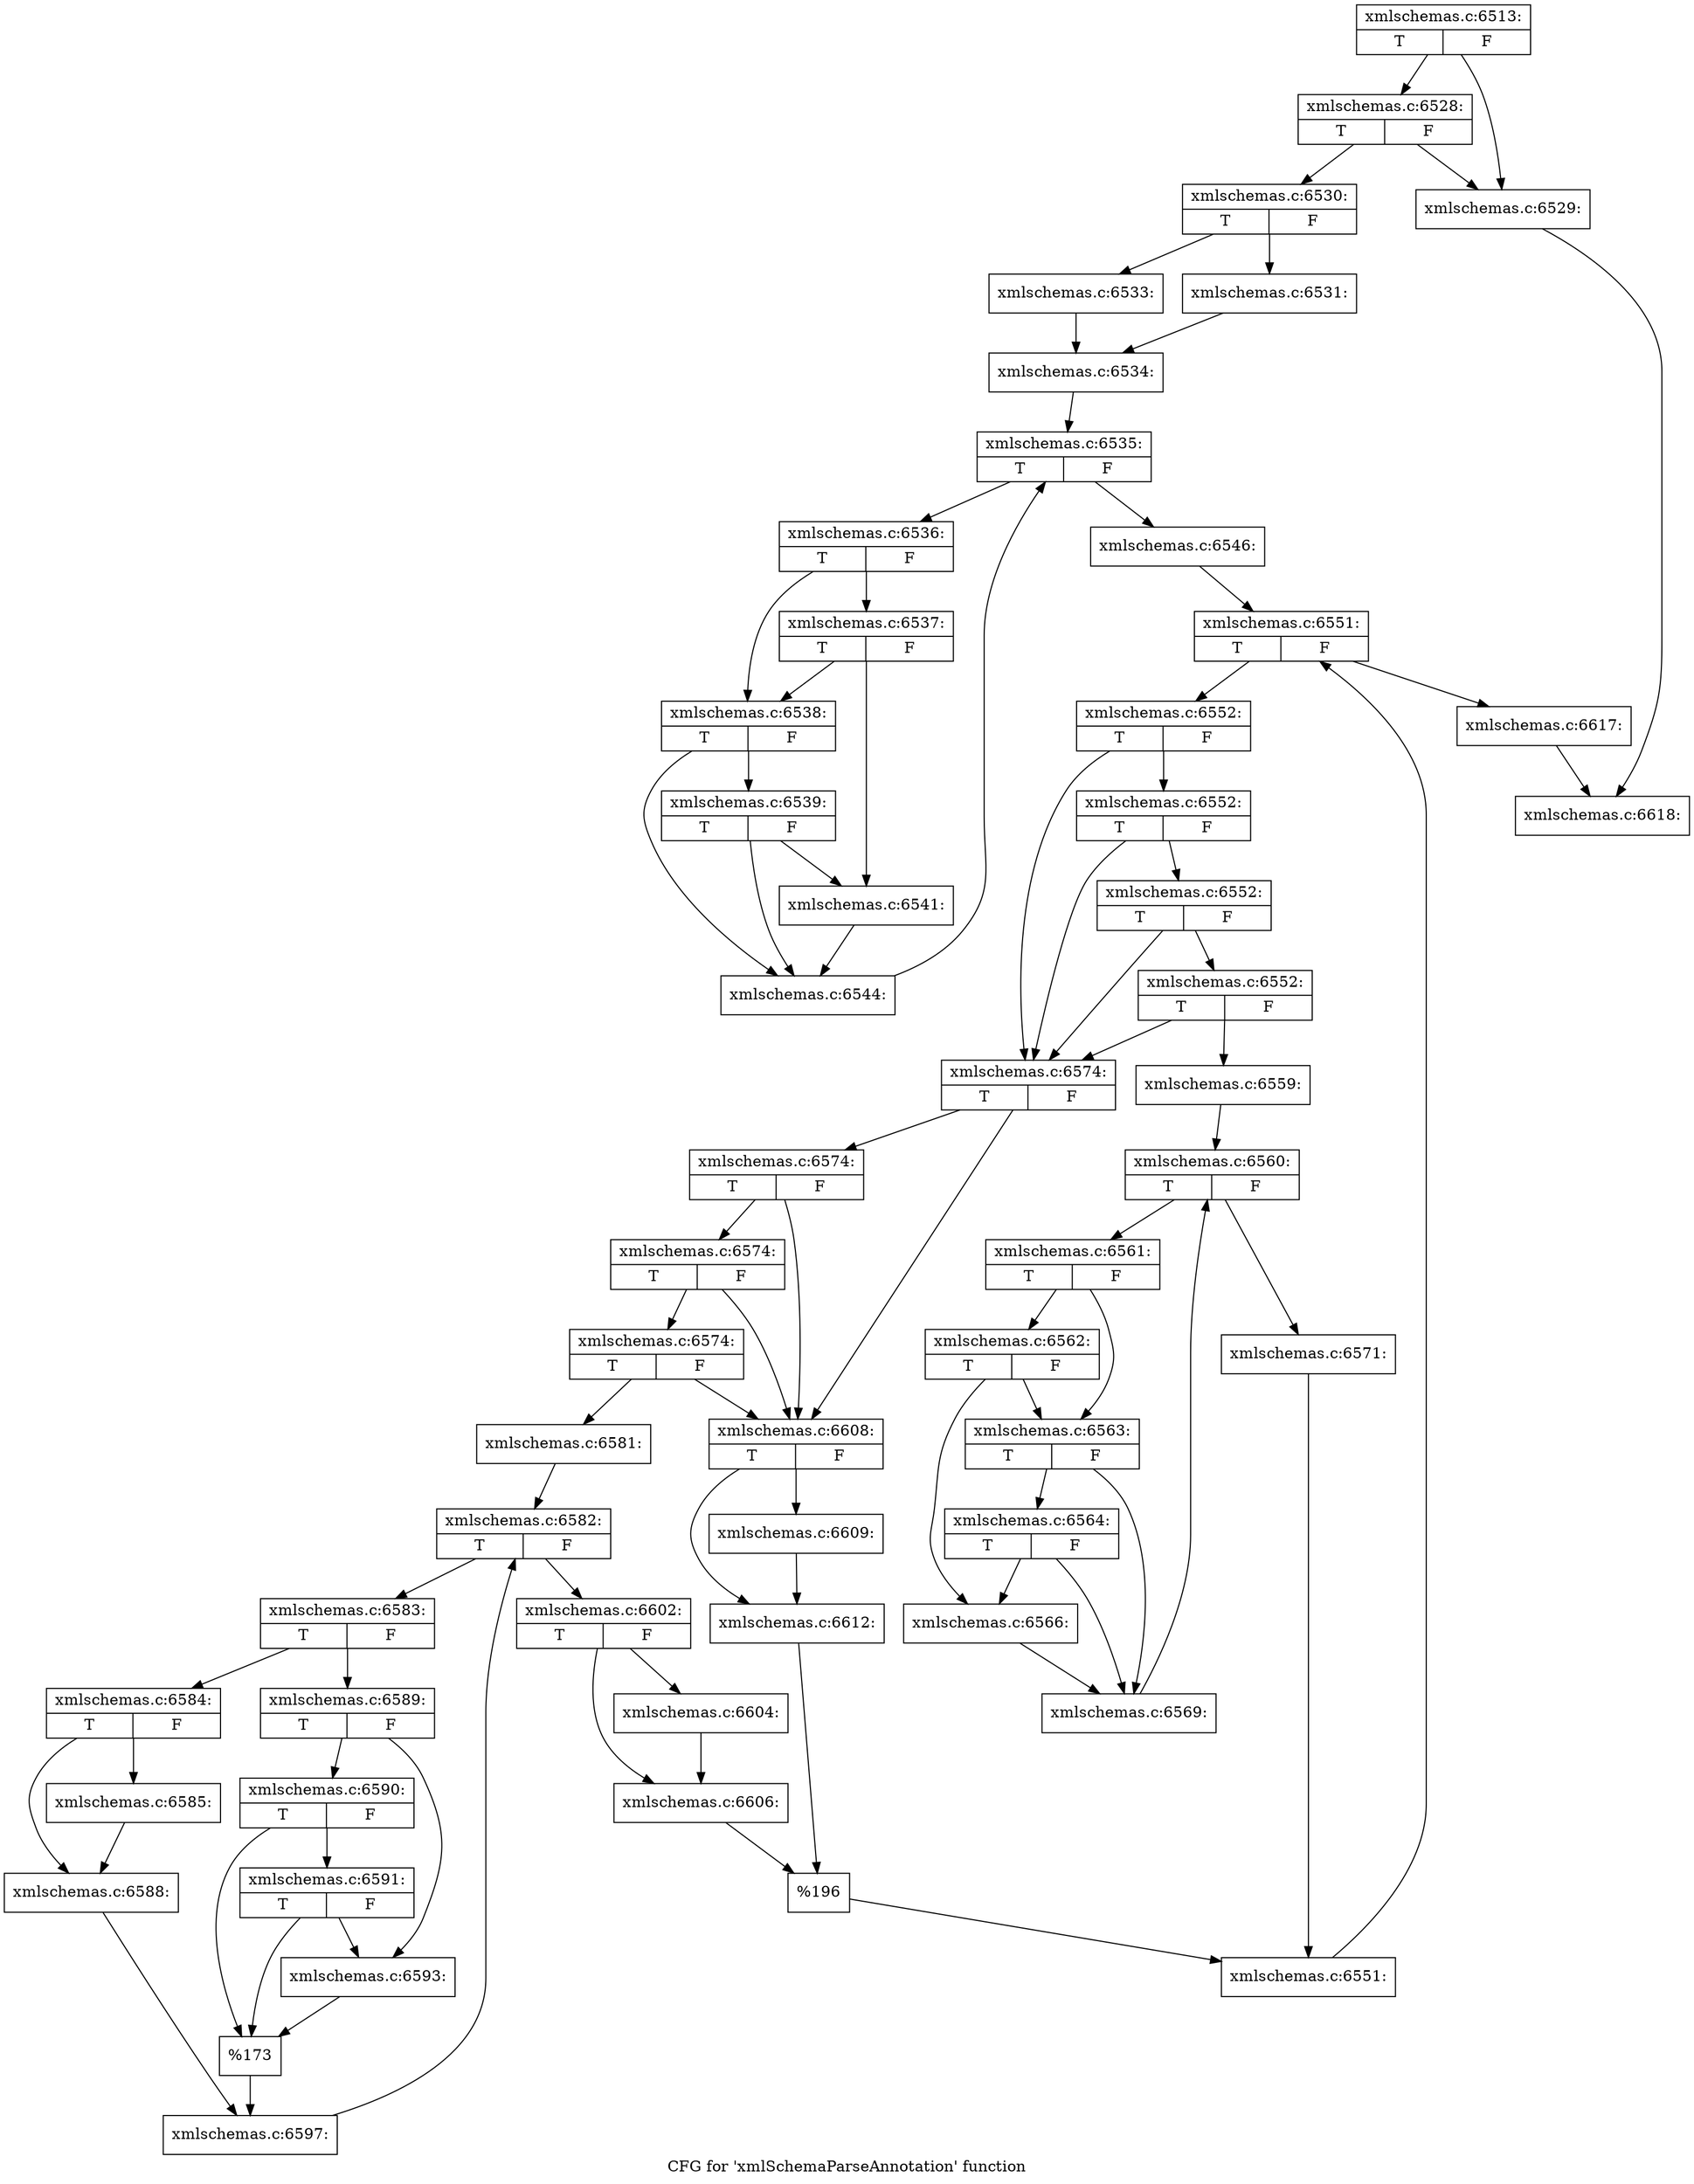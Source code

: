 digraph "CFG for 'xmlSchemaParseAnnotation' function" {
	label="CFG for 'xmlSchemaParseAnnotation' function";

	Node0x4cda040 [shape=record,label="{xmlschemas.c:6513:|{<s0>T|<s1>F}}"];
	Node0x4cda040 -> Node0x4cf97a0;
	Node0x4cda040 -> Node0x4cf9840;
	Node0x4cf9840 [shape=record,label="{xmlschemas.c:6528:|{<s0>T|<s1>F}}"];
	Node0x4cf9840 -> Node0x4cf97a0;
	Node0x4cf9840 -> Node0x4cf97f0;
	Node0x4cf97a0 [shape=record,label="{xmlschemas.c:6529:}"];
	Node0x4cf97a0 -> Node0x4cda520;
	Node0x4cf97f0 [shape=record,label="{xmlschemas.c:6530:|{<s0>T|<s1>F}}"];
	Node0x4cf97f0 -> Node0x4cf9f00;
	Node0x4cf97f0 -> Node0x4cf9fa0;
	Node0x4cf9f00 [shape=record,label="{xmlschemas.c:6531:}"];
	Node0x4cf9f00 -> Node0x4cf9f50;
	Node0x4cf9fa0 [shape=record,label="{xmlschemas.c:6533:}"];
	Node0x4cf9fa0 -> Node0x4cf9f50;
	Node0x4cf9f50 [shape=record,label="{xmlschemas.c:6534:}"];
	Node0x4cf9f50 -> Node0x4cfaac0;
	Node0x4cfaac0 [shape=record,label="{xmlschemas.c:6535:|{<s0>T|<s1>F}}"];
	Node0x4cfaac0 -> Node0x4cfb450;
	Node0x4cfaac0 -> Node0x4cfb340;
	Node0x4cfb450 [shape=record,label="{xmlschemas.c:6536:|{<s0>T|<s1>F}}"];
	Node0x4cfb450 -> Node0x4cfb620;
	Node0x4cfb450 -> Node0x4cfb5d0;
	Node0x4cfb620 [shape=record,label="{xmlschemas.c:6537:|{<s0>T|<s1>F}}"];
	Node0x4cfb620 -> Node0x4cfb5d0;
	Node0x4cfb620 -> Node0x4cfb530;
	Node0x4cfb5d0 [shape=record,label="{xmlschemas.c:6538:|{<s0>T|<s1>F}}"];
	Node0x4cfb5d0 -> Node0x4cfbcf0;
	Node0x4cfb5d0 -> Node0x4cfb580;
	Node0x4cfbcf0 [shape=record,label="{xmlschemas.c:6539:|{<s0>T|<s1>F}}"];
	Node0x4cfbcf0 -> Node0x4cfb530;
	Node0x4cfbcf0 -> Node0x4cfb580;
	Node0x4cfb530 [shape=record,label="{xmlschemas.c:6541:}"];
	Node0x4cfb530 -> Node0x4cfb580;
	Node0x4cfb580 [shape=record,label="{xmlschemas.c:6544:}"];
	Node0x4cfb580 -> Node0x4cfaac0;
	Node0x4cfb340 [shape=record,label="{xmlschemas.c:6546:}"];
	Node0x4cfb340 -> Node0x4cfd4d0;
	Node0x4cfd4d0 [shape=record,label="{xmlschemas.c:6551:|{<s0>T|<s1>F}}"];
	Node0x4cfd4d0 -> Node0x4cfd880;
	Node0x4cfd4d0 -> Node0x4cfd6b0;
	Node0x4cfd880 [shape=record,label="{xmlschemas.c:6552:|{<s0>T|<s1>F}}"];
	Node0x4cfd880 -> Node0x4cfdb80;
	Node0x4cfd880 -> Node0x4cfda60;
	Node0x4cfdb80 [shape=record,label="{xmlschemas.c:6552:|{<s0>T|<s1>F}}"];
	Node0x4cfdb80 -> Node0x4cfdb30;
	Node0x4cfdb80 -> Node0x4cfda60;
	Node0x4cfdb30 [shape=record,label="{xmlschemas.c:6552:|{<s0>T|<s1>F}}"];
	Node0x4cfdb30 -> Node0x4cfdab0;
	Node0x4cfdb30 -> Node0x4cfda60;
	Node0x4cfdab0 [shape=record,label="{xmlschemas.c:6552:|{<s0>T|<s1>F}}"];
	Node0x4cfdab0 -> Node0x4cfd9c0;
	Node0x4cfdab0 -> Node0x4cfda60;
	Node0x4cfd9c0 [shape=record,label="{xmlschemas.c:6559:}"];
	Node0x4cfd9c0 -> Node0x4cfeab0;
	Node0x4cfeab0 [shape=record,label="{xmlschemas.c:6560:|{<s0>T|<s1>F}}"];
	Node0x4cfeab0 -> Node0x4cfee60;
	Node0x4cfeab0 -> Node0x4cfec90;
	Node0x4cfee60 [shape=record,label="{xmlschemas.c:6561:|{<s0>T|<s1>F}}"];
	Node0x4cfee60 -> Node0x4cff0c0;
	Node0x4cfee60 -> Node0x4cff040;
	Node0x4cff0c0 [shape=record,label="{xmlschemas.c:6562:|{<s0>T|<s1>F}}"];
	Node0x4cff0c0 -> Node0x4cff040;
	Node0x4cff0c0 -> Node0x4cfefa0;
	Node0x4cff040 [shape=record,label="{xmlschemas.c:6563:|{<s0>T|<s1>F}}"];
	Node0x4cff040 -> Node0x4cff8c0;
	Node0x4cff040 -> Node0x4cfeff0;
	Node0x4cff8c0 [shape=record,label="{xmlschemas.c:6564:|{<s0>T|<s1>F}}"];
	Node0x4cff8c0 -> Node0x4cfefa0;
	Node0x4cff8c0 -> Node0x4cfeff0;
	Node0x4cfefa0 [shape=record,label="{xmlschemas.c:6566:}"];
	Node0x4cfefa0 -> Node0x4cfeff0;
	Node0x4cfeff0 [shape=record,label="{xmlschemas.c:6569:}"];
	Node0x4cfeff0 -> Node0x4cfeab0;
	Node0x4cfec90 [shape=record,label="{xmlschemas.c:6571:}"];
	Node0x4cfec90 -> Node0x4cfda10;
	Node0x4cfda60 [shape=record,label="{xmlschemas.c:6574:|{<s0>T|<s1>F}}"];
	Node0x4cfda60 -> Node0x4d01720;
	Node0x4cfda60 -> Node0x4d00f20;
	Node0x4d01720 [shape=record,label="{xmlschemas.c:6574:|{<s0>T|<s1>F}}"];
	Node0x4d01720 -> Node0x4d016d0;
	Node0x4d01720 -> Node0x4d00f20;
	Node0x4d016d0 [shape=record,label="{xmlschemas.c:6574:|{<s0>T|<s1>F}}"];
	Node0x4d016d0 -> Node0x4d01250;
	Node0x4d016d0 -> Node0x4d00f20;
	Node0x4d01250 [shape=record,label="{xmlschemas.c:6574:|{<s0>T|<s1>F}}"];
	Node0x4d01250 -> Node0x42faaa0;
	Node0x4d01250 -> Node0x4d00f20;
	Node0x42faaa0 [shape=record,label="{xmlschemas.c:6581:}"];
	Node0x42faaa0 -> Node0x4d026d0;
	Node0x4d026d0 [shape=record,label="{xmlschemas.c:6582:|{<s0>T|<s1>F}}"];
	Node0x4d026d0 -> Node0x4d02a80;
	Node0x4d026d0 -> Node0x4d028b0;
	Node0x4d02a80 [shape=record,label="{xmlschemas.c:6583:|{<s0>T|<s1>F}}"];
	Node0x4d02a80 -> Node0x4d02bc0;
	Node0x4d02a80 -> Node0x4d02c60;
	Node0x4d02bc0 [shape=record,label="{xmlschemas.c:6584:|{<s0>T|<s1>F}}"];
	Node0x4d02bc0 -> Node0x4d03040;
	Node0x4d02bc0 -> Node0x4d02ff0;
	Node0x4d02ff0 [shape=record,label="{xmlschemas.c:6585:}"];
	Node0x4d02ff0 -> Node0x4d03040;
	Node0x4d03040 [shape=record,label="{xmlschemas.c:6588:}"];
	Node0x4d03040 -> Node0x4d02c10;
	Node0x4d02c60 [shape=record,label="{xmlschemas.c:6589:|{<s0>T|<s1>F}}"];
	Node0x4d02c60 -> Node0x4d03950;
	Node0x4d02c60 -> Node0x4d039f0;
	Node0x4d039f0 [shape=record,label="{xmlschemas.c:6590:|{<s0>T|<s1>F}}"];
	Node0x4d039f0 -> Node0x4d03fd0;
	Node0x4d039f0 -> Node0x4d039a0;
	Node0x4d03fd0 [shape=record,label="{xmlschemas.c:6591:|{<s0>T|<s1>F}}"];
	Node0x4d03fd0 -> Node0x4d039a0;
	Node0x4d03fd0 -> Node0x4d03950;
	Node0x4d03950 [shape=record,label="{xmlschemas.c:6593:}"];
	Node0x4d03950 -> Node0x4d039a0;
	Node0x4d039a0 [shape=record,label="{%173}"];
	Node0x4d039a0 -> Node0x4d02c10;
	Node0x4d02c10 [shape=record,label="{xmlschemas.c:6597:}"];
	Node0x4d02c10 -> Node0x4d026d0;
	Node0x4d028b0 [shape=record,label="{xmlschemas.c:6602:|{<s0>T|<s1>F}}"];
	Node0x4d028b0 -> Node0x4d05af0;
	Node0x4d028b0 -> Node0x4d05e20;
	Node0x4d05af0 [shape=record,label="{xmlschemas.c:6604:}"];
	Node0x4d05af0 -> Node0x4d05e20;
	Node0x4d05e20 [shape=record,label="{xmlschemas.c:6606:}"];
	Node0x4d05e20 -> Node0x4cfca90;
	Node0x4d00f20 [shape=record,label="{xmlschemas.c:6608:|{<s0>T|<s1>F}}"];
	Node0x4d00f20 -> Node0x4d06720;
	Node0x4d00f20 -> Node0x4d066d0;
	Node0x4d066d0 [shape=record,label="{xmlschemas.c:6609:}"];
	Node0x4d066d0 -> Node0x4d06720;
	Node0x4d06720 [shape=record,label="{xmlschemas.c:6612:}"];
	Node0x4d06720 -> Node0x4cfca90;
	Node0x4cfca90 [shape=record,label="{%196}"];
	Node0x4cfca90 -> Node0x4cfda10;
	Node0x4cfda10 [shape=record,label="{xmlschemas.c:6551:}"];
	Node0x4cfda10 -> Node0x4cfd4d0;
	Node0x4cfd6b0 [shape=record,label="{xmlschemas.c:6617:}"];
	Node0x4cfd6b0 -> Node0x4cda520;
	Node0x4cda520 [shape=record,label="{xmlschemas.c:6618:}"];
}
